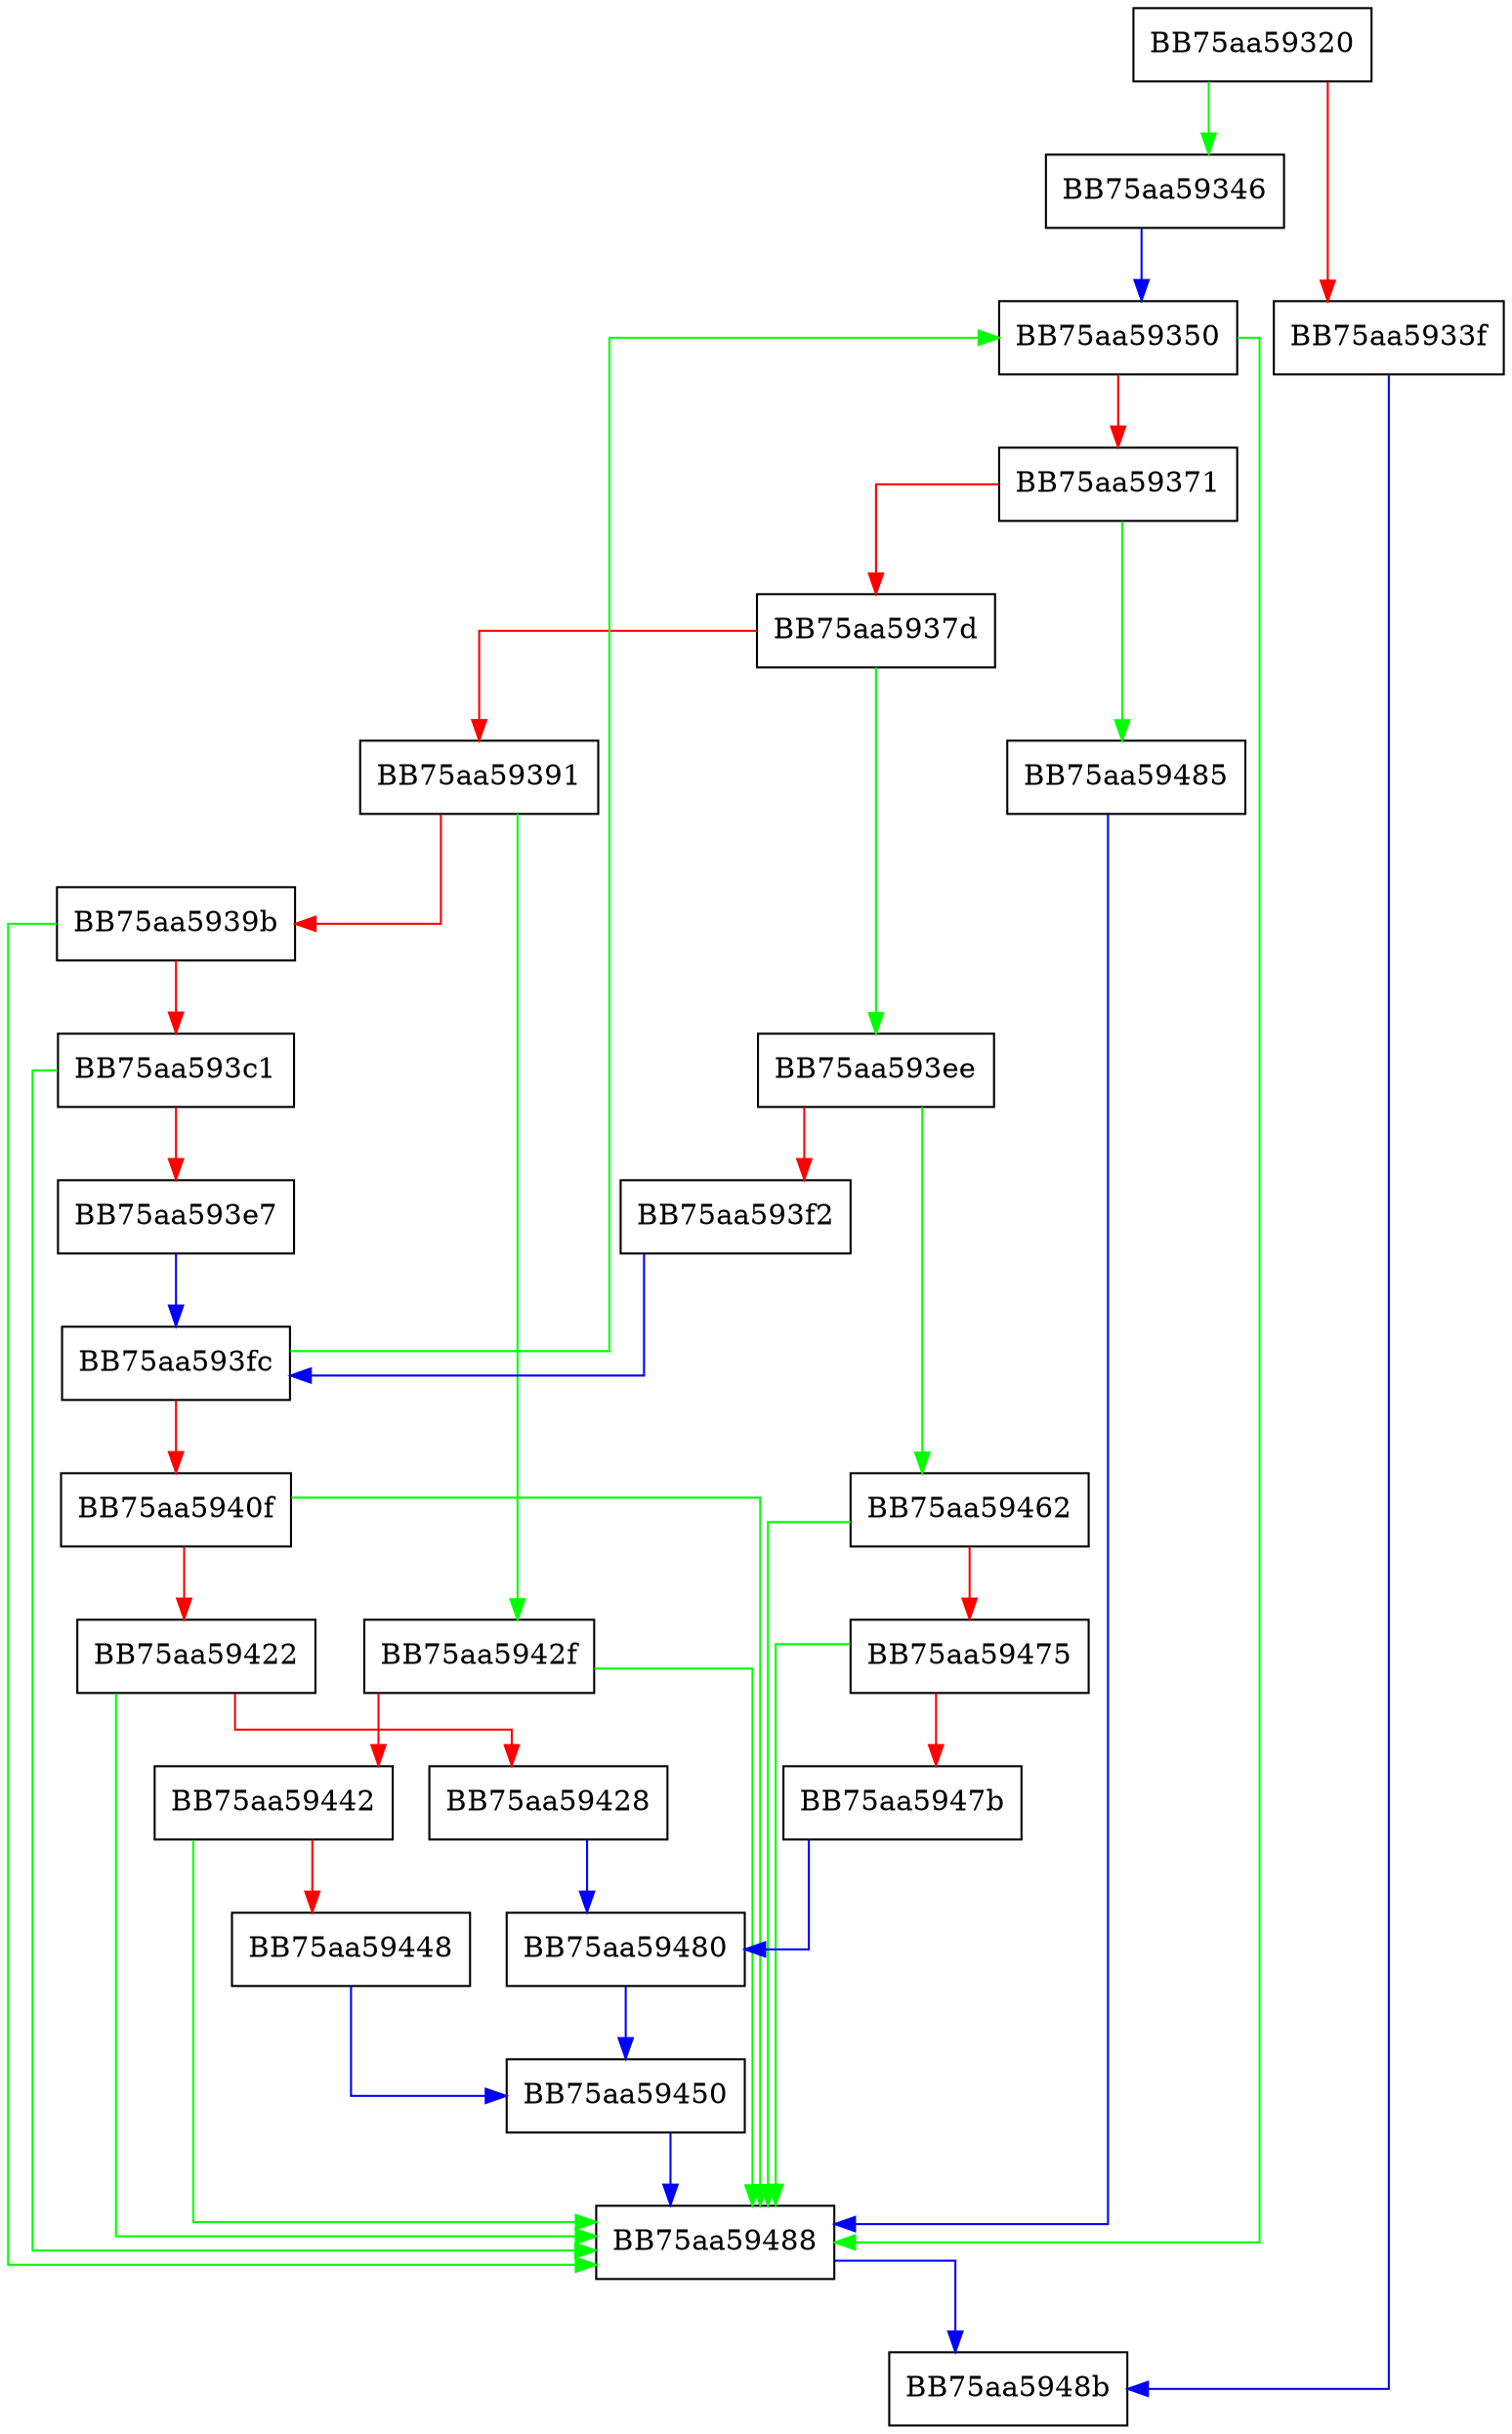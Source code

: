 digraph ProcessRelocations {
  node [shape="box"];
  graph [splines=ortho];
  BB75aa59320 -> BB75aa59346 [color="green"];
  BB75aa59320 -> BB75aa5933f [color="red"];
  BB75aa5933f -> BB75aa5948b [color="blue"];
  BB75aa59346 -> BB75aa59350 [color="blue"];
  BB75aa59350 -> BB75aa59488 [color="green"];
  BB75aa59350 -> BB75aa59371 [color="red"];
  BB75aa59371 -> BB75aa59485 [color="green"];
  BB75aa59371 -> BB75aa5937d [color="red"];
  BB75aa5937d -> BB75aa593ee [color="green"];
  BB75aa5937d -> BB75aa59391 [color="red"];
  BB75aa59391 -> BB75aa5942f [color="green"];
  BB75aa59391 -> BB75aa5939b [color="red"];
  BB75aa5939b -> BB75aa59488 [color="green"];
  BB75aa5939b -> BB75aa593c1 [color="red"];
  BB75aa593c1 -> BB75aa59488 [color="green"];
  BB75aa593c1 -> BB75aa593e7 [color="red"];
  BB75aa593e7 -> BB75aa593fc [color="blue"];
  BB75aa593ee -> BB75aa59462 [color="green"];
  BB75aa593ee -> BB75aa593f2 [color="red"];
  BB75aa593f2 -> BB75aa593fc [color="blue"];
  BB75aa593fc -> BB75aa59350 [color="green"];
  BB75aa593fc -> BB75aa5940f [color="red"];
  BB75aa5940f -> BB75aa59488 [color="green"];
  BB75aa5940f -> BB75aa59422 [color="red"];
  BB75aa59422 -> BB75aa59488 [color="green"];
  BB75aa59422 -> BB75aa59428 [color="red"];
  BB75aa59428 -> BB75aa59480 [color="blue"];
  BB75aa5942f -> BB75aa59488 [color="green"];
  BB75aa5942f -> BB75aa59442 [color="red"];
  BB75aa59442 -> BB75aa59488 [color="green"];
  BB75aa59442 -> BB75aa59448 [color="red"];
  BB75aa59448 -> BB75aa59450 [color="blue"];
  BB75aa59450 -> BB75aa59488 [color="blue"];
  BB75aa59462 -> BB75aa59488 [color="green"];
  BB75aa59462 -> BB75aa59475 [color="red"];
  BB75aa59475 -> BB75aa59488 [color="green"];
  BB75aa59475 -> BB75aa5947b [color="red"];
  BB75aa5947b -> BB75aa59480 [color="blue"];
  BB75aa59480 -> BB75aa59450 [color="blue"];
  BB75aa59485 -> BB75aa59488 [color="blue"];
  BB75aa59488 -> BB75aa5948b [color="blue"];
}